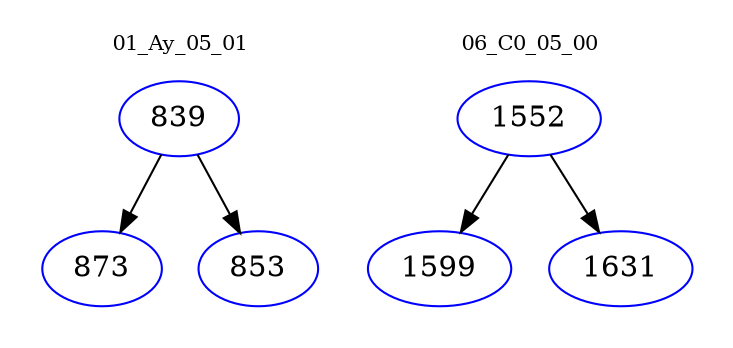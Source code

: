 digraph{
subgraph cluster_0 {
color = white
label = "01_Ay_05_01";
fontsize=10;
T0_839 [label="839", color="blue"]
T0_839 -> T0_873 [color="black"]
T0_873 [label="873", color="blue"]
T0_839 -> T0_853 [color="black"]
T0_853 [label="853", color="blue"]
}
subgraph cluster_1 {
color = white
label = "06_C0_05_00";
fontsize=10;
T1_1552 [label="1552", color="blue"]
T1_1552 -> T1_1599 [color="black"]
T1_1599 [label="1599", color="blue"]
T1_1552 -> T1_1631 [color="black"]
T1_1631 [label="1631", color="blue"]
}
}

